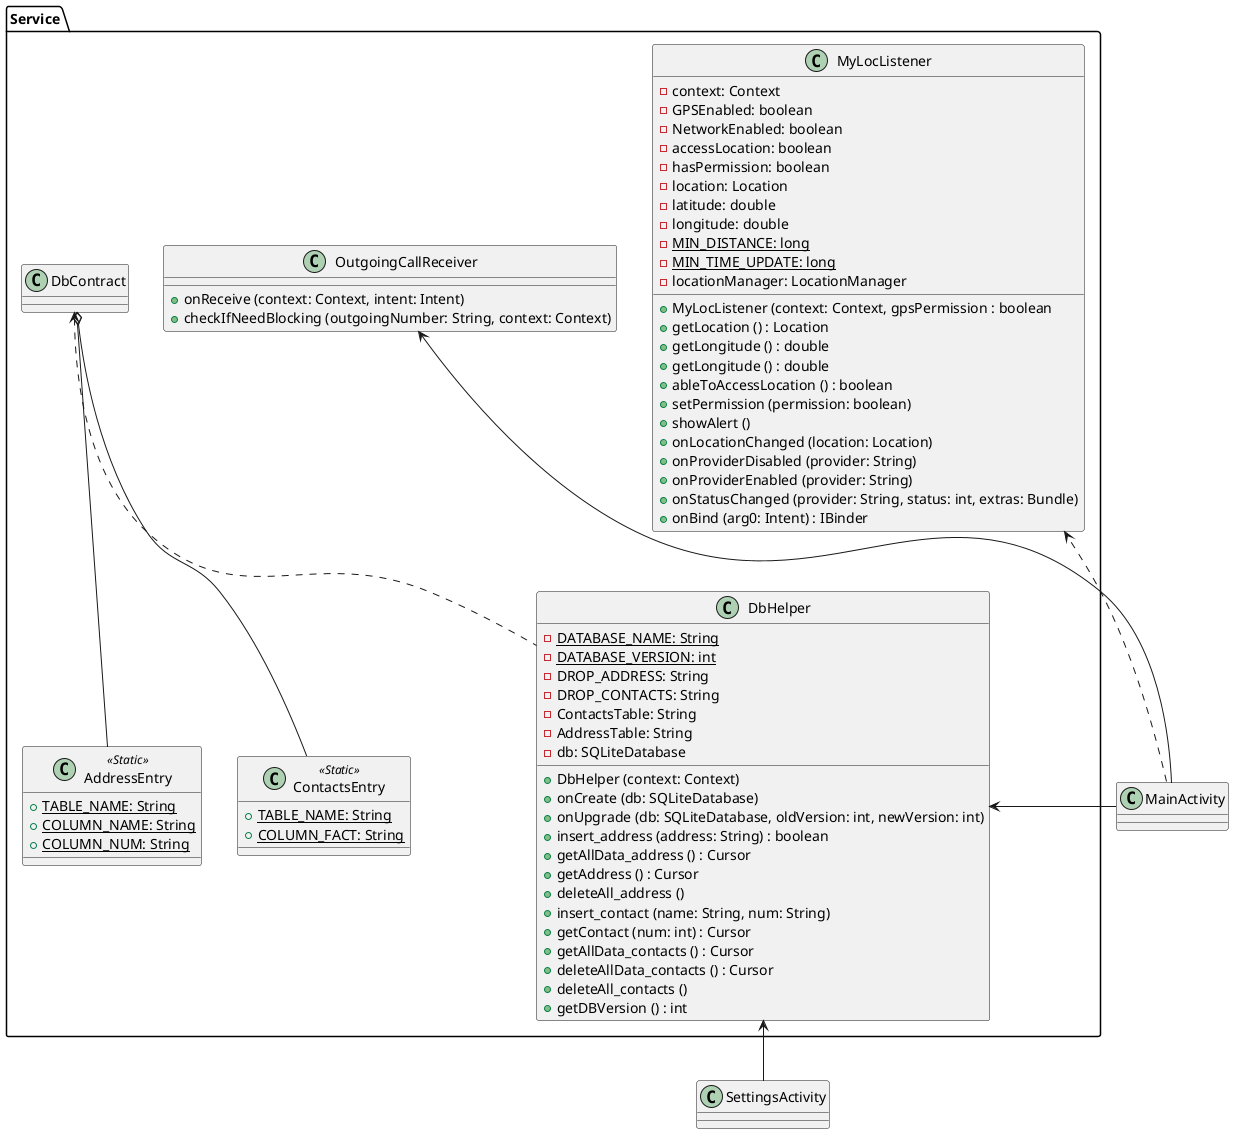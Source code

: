 @startuml

package "Service"{
    class DbContract{

    }

    class AddressEntry <<Static>>{
        + {static}  TABLE_NAME: String
        + {static} COLUMN_NAME: String
        + {static} COLUMN_NUM: String
    }

    class ContactsEntry <<Static>>{
        + {static} TABLE_NAME: String
        + {static} COLUMN_FACT: String
    }

    class DbHelper{
        - {static}  DATABASE_NAME: String
        - {static}  DATABASE_VERSION: int
        - DROP_ADDRESS: String
        - DROP_CONTACTS: String
        - ContactsTable: String
        - AddressTable: String
        - db: SQLiteDatabase
        + DbHelper (context: Context)
        + onCreate (db: SQLiteDatabase)
        + onUpgrade (db: SQLiteDatabase, oldVersion: int, newVersion: int)
        + insert_address (address: String) : boolean
        + getAllData_address () : Cursor
        + getAddress () : Cursor
        + deleteAll_address ()
        + insert_contact (name: String, num: String)
        + getContact (num: int) : Cursor
        + getAllData_contacts () : Cursor
        + deleteAllData_contacts () : Cursor
        + deleteAll_contacts ()
        + getDBVersion () : int
    }

    class MyLocListener{
         - context: Context
         - GPSEnabled: boolean
         - NetworkEnabled: boolean
         - accessLocation: boolean
         - hasPermission: boolean
         - location: Location
         - latitude: double
         - longitude: double
         - {static} MIN_DISTANCE: long
         - {static} MIN_TIME_UPDATE: long
         - locationManager: LocationManager
         + MyLocListener (context: Context, gpsPermission : boolean
         + getLocation () : Location
         + getLongitude () : double
         + getLongitude () : double
         + ableToAccessLocation () : boolean
         + setPermission (permission: boolean)
         + showAlert ()
         + onLocationChanged (location: Location)
         + onProviderDisabled (provider: String)
         + onProviderEnabled (provider: String)
         + onStatusChanged (provider: String, status: int, extras: Bundle)
         + onBind (arg0: Intent) : IBinder
    }

    class OutgoingCallReceiver{
         + onReceive (context: Context, intent: Intent)
         + checkIfNeedBlocking (outgoingNumber: String, context: Context)
    }
}

DbContract o-- AddressEntry
DbContract o-- ContactsEntry
DbContract <.. DbHelper

DbHelper <-- MainActivity
DbHelper <-- SettingsActivity

MainActivity ..>MyLocListener
OutgoingCallReceiver<--MainActivity

@enduml